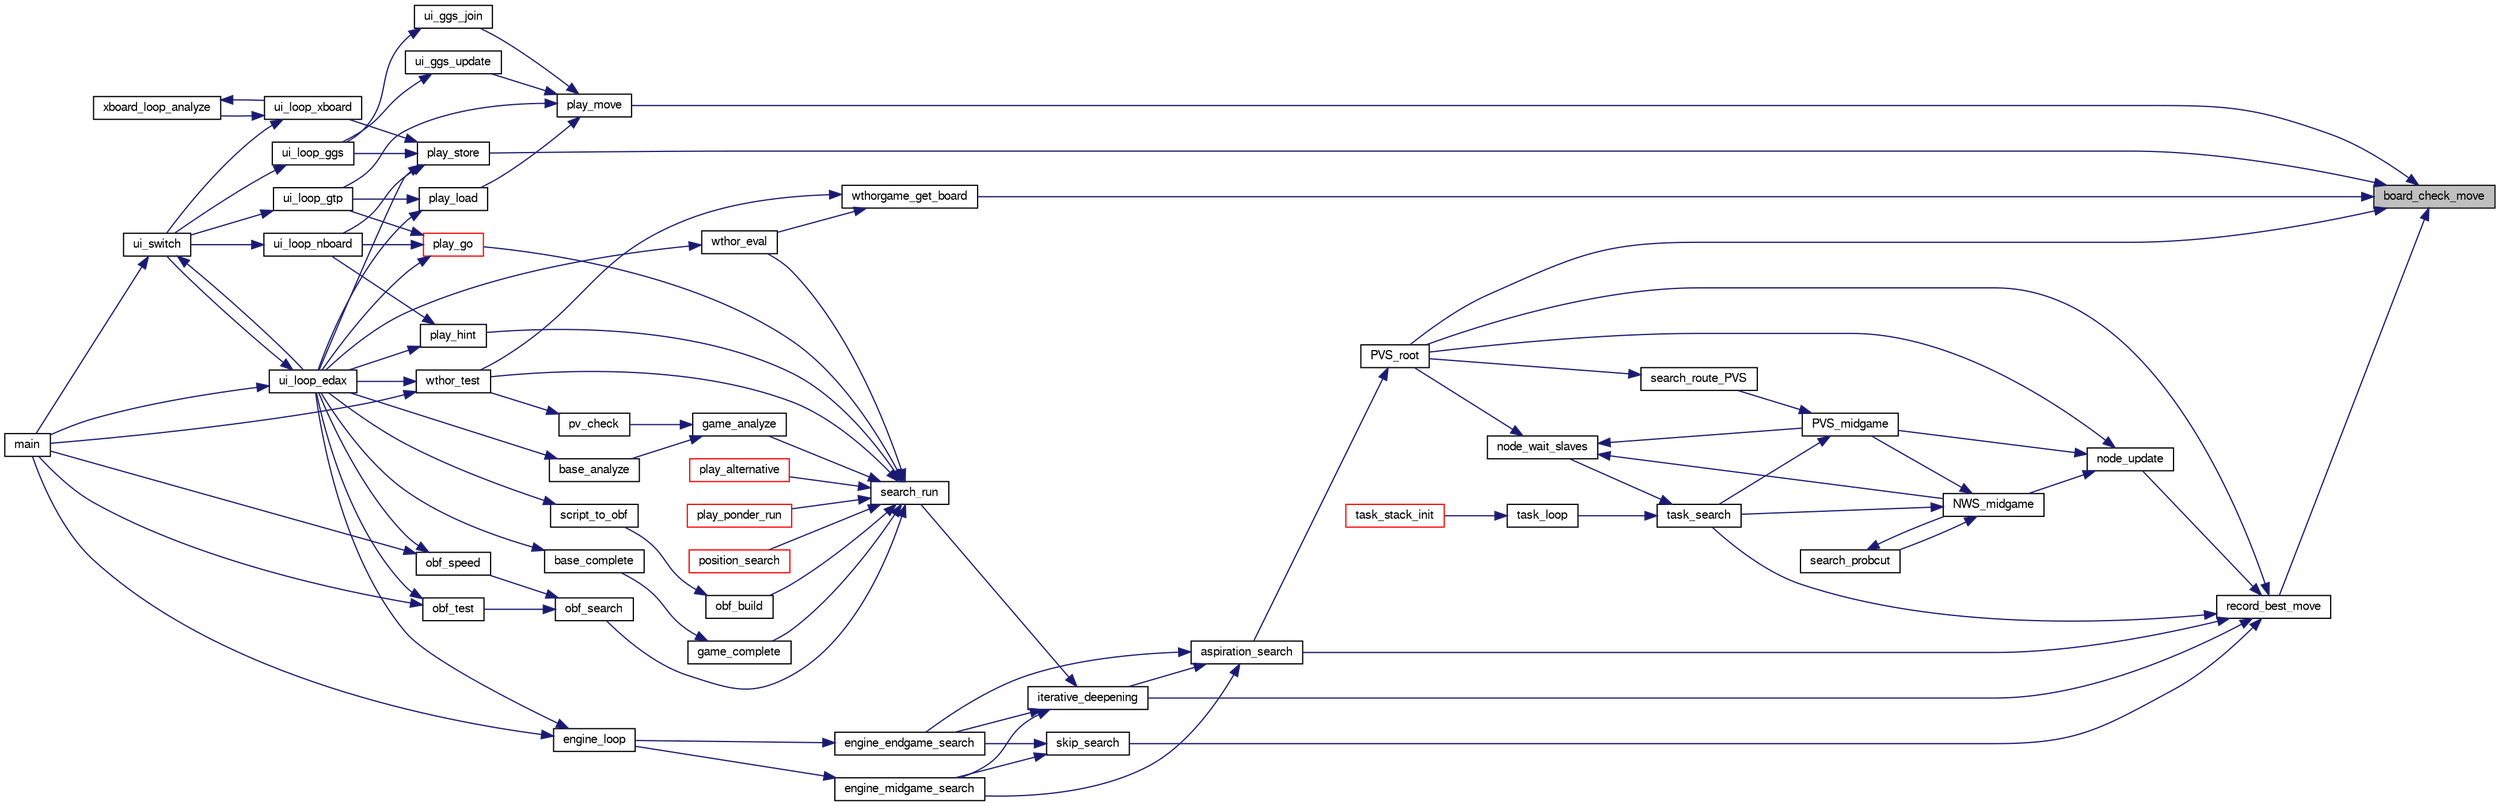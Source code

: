digraph "board_check_move"
{
 // LATEX_PDF_SIZE
  bgcolor="transparent";
  edge [fontname="FreeSans",fontsize="10",labelfontname="FreeSans",labelfontsize="10"];
  node [fontname="FreeSans",fontsize="10",shape=record];
  rankdir="RL";
  Node1 [label="board_check_move",height=0.2,width=0.4,color="black", fillcolor="grey75", style="filled", fontcolor="black",tooltip="Check if a move is legal."];
  Node1 -> Node2 [dir="back",color="midnightblue",fontsize="10",style="solid",fontname="FreeSans"];
  Node2 [label="play_move",height=0.2,width=0.4,color="black",URL="$play_8c.html#a556fbc788431e00c9f7b01722a78a2ff",tooltip="Play a move."];
  Node2 -> Node3 [dir="back",color="midnightblue",fontsize="10",style="solid",fontname="FreeSans"];
  Node3 [label="play_load",height=0.2,width=0.4,color="black",URL="$play_8c.html#acf0b03291dd4c87244683bf8f3c753a5",tooltip="Load a saved game."];
  Node3 -> Node4 [dir="back",color="midnightblue",fontsize="10",style="solid",fontname="FreeSans"];
  Node4 [label="ui_loop_edax",height=0.2,width=0.4,color="black",URL="$edax_8c.html#a2354b96c7688bae32bedb6203d672f50",tooltip="Loop event."];
  Node4 -> Node5 [dir="back",color="midnightblue",fontsize="10",style="solid",fontname="FreeSans"];
  Node5 [label="main",height=0.2,width=0.4,color="black",URL="$main_8c.html#a3c04138a5bfe5d72780bb7e82a18e627",tooltip="edax main function."];
  Node4 -> Node6 [dir="back",color="midnightblue",fontsize="10",style="solid",fontname="FreeSans"];
  Node6 [label="ui_switch",height=0.2,width=0.4,color="black",URL="$ui_8c.html#a4234d6b0fd690186ef0ec2fc2eba2d4d",tooltip="Switch between different User Interface."];
  Node6 -> Node5 [dir="back",color="midnightblue",fontsize="10",style="solid",fontname="FreeSans"];
  Node6 -> Node4 [dir="back",color="midnightblue",fontsize="10",style="solid",fontname="FreeSans"];
  Node3 -> Node7 [dir="back",color="midnightblue",fontsize="10",style="solid",fontname="FreeSans"];
  Node7 [label="ui_loop_gtp",height=0.2,width=0.4,color="black",URL="$gtp_8c.html#aa036470059be60da73acd63418093e1e",tooltip="Loop event."];
  Node7 -> Node6 [dir="back",color="midnightblue",fontsize="10",style="solid",fontname="FreeSans"];
  Node2 -> Node8 [dir="back",color="midnightblue",fontsize="10",style="solid",fontname="FreeSans"];
  Node8 [label="ui_ggs_join",height=0.2,width=0.4,color="black",URL="$ggs_8c.html#afc8b9c7d5dd5c68bdabac6790ff83aff",tooltip="ui_ggs_join"];
  Node8 -> Node9 [dir="back",color="midnightblue",fontsize="10",style="solid",fontname="FreeSans"];
  Node9 [label="ui_loop_ggs",height=0.2,width=0.4,color="black",URL="$ggs_8c.html#a245d5c8f964506584b8d505c7305eb94",tooltip="ui_loop_ggs"];
  Node9 -> Node6 [dir="back",color="midnightblue",fontsize="10",style="solid",fontname="FreeSans"];
  Node2 -> Node10 [dir="back",color="midnightblue",fontsize="10",style="solid",fontname="FreeSans"];
  Node10 [label="ui_ggs_update",height=0.2,width=0.4,color="black",URL="$ggs_8c.html#add208abcf5430b768477f3ea02a2b139",tooltip="ui_ggs_update"];
  Node10 -> Node9 [dir="back",color="midnightblue",fontsize="10",style="solid",fontname="FreeSans"];
  Node2 -> Node7 [dir="back",color="midnightblue",fontsize="10",style="solid",fontname="FreeSans"];
  Node1 -> Node11 [dir="back",color="midnightblue",fontsize="10",style="solid",fontname="FreeSans"];
  Node11 [label="play_store",height=0.2,width=0.4,color="black",URL="$play_8c.html#a050579c3f94a2d5990bc186369ad7980",tooltip="store the game into the opening book"];
  Node11 -> Node4 [dir="back",color="midnightblue",fontsize="10",style="solid",fontname="FreeSans"];
  Node11 -> Node9 [dir="back",color="midnightblue",fontsize="10",style="solid",fontname="FreeSans"];
  Node11 -> Node12 [dir="back",color="midnightblue",fontsize="10",style="solid",fontname="FreeSans"];
  Node12 [label="ui_loop_nboard",height=0.2,width=0.4,color="black",URL="$nboard_8c.html#a13ec69450a157e8cbf526b11d1a27be6",tooltip="Loop event."];
  Node12 -> Node6 [dir="back",color="midnightblue",fontsize="10",style="solid",fontname="FreeSans"];
  Node11 -> Node13 [dir="back",color="midnightblue",fontsize="10",style="solid",fontname="FreeSans"];
  Node13 [label="ui_loop_xboard",height=0.2,width=0.4,color="black",URL="$ui_8h.html#af80ec70d3d08eb4c17c84d3997aaba0f",tooltip="Loop event."];
  Node13 -> Node6 [dir="back",color="midnightblue",fontsize="10",style="solid",fontname="FreeSans"];
  Node13 -> Node14 [dir="back",color="midnightblue",fontsize="10",style="solid",fontname="FreeSans"];
  Node14 [label="xboard_loop_analyze",height=0.2,width=0.4,color="black",URL="$xboard_8c.html#a6ec4f7e4a6e59e32b5eb95b566f098c8",tooltip="Analyze."];
  Node14 -> Node13 [dir="back",color="midnightblue",fontsize="10",style="solid",fontname="FreeSans"];
  Node1 -> Node15 [dir="back",color="midnightblue",fontsize="10",style="solid",fontname="FreeSans"];
  Node15 [label="PVS_root",height=0.2,width=0.4,color="black",URL="$root_8c.html#a1367650ce57b9632f862da187074edb7",tooltip="Principal Variation Search algorithm at the root of the tree."];
  Node15 -> Node16 [dir="back",color="midnightblue",fontsize="10",style="solid",fontname="FreeSans"];
  Node16 [label="aspiration_search",height=0.2,width=0.4,color="black",URL="$root_8c.html#ad7e7acc5e26be0248b45eff34678ee3b",tooltip="Aspiration window."];
  Node16 -> Node17 [dir="back",color="midnightblue",fontsize="10",style="solid",fontname="FreeSans"];
  Node17 [label="engine_endgame_search",height=0.2,width=0.4,color="black",URL="$cassio_8c.html#a59118e647ced4f05560b431b30ad73b9",tooltip="Endgame search."];
  Node17 -> Node18 [dir="back",color="midnightblue",fontsize="10",style="solid",fontname="FreeSans"];
  Node18 [label="engine_loop",height=0.2,width=0.4,color="black",URL="$cassio_8c.html#a3c5b977358cdb105de103ac2c2829f01",tooltip="Loop event."];
  Node18 -> Node5 [dir="back",color="midnightblue",fontsize="10",style="solid",fontname="FreeSans"];
  Node18 -> Node4 [dir="back",color="midnightblue",fontsize="10",style="solid",fontname="FreeSans"];
  Node16 -> Node19 [dir="back",color="midnightblue",fontsize="10",style="solid",fontname="FreeSans"];
  Node19 [label="engine_midgame_search",height=0.2,width=0.4,color="black",URL="$cassio_8c.html#a71ebe2bfb187238a48c94edd82cb3024",tooltip="Midgame search."];
  Node19 -> Node18 [dir="back",color="midnightblue",fontsize="10",style="solid",fontname="FreeSans"];
  Node16 -> Node20 [dir="back",color="midnightblue",fontsize="10",style="solid",fontname="FreeSans"];
  Node20 [label="iterative_deepening",height=0.2,width=0.4,color="black",URL="$root_8c.html#a0e77250a21e5f5d70917a5356c22f5f3",tooltip="Iterative deepening."];
  Node20 -> Node17 [dir="back",color="midnightblue",fontsize="10",style="solid",fontname="FreeSans"];
  Node20 -> Node19 [dir="back",color="midnightblue",fontsize="10",style="solid",fontname="FreeSans"];
  Node20 -> Node21 [dir="back",color="midnightblue",fontsize="10",style="solid",fontname="FreeSans"];
  Node21 [label="search_run",height=0.2,width=0.4,color="black",URL="$root_8c.html#ae8b727693fc7a90e504bd8abec158c84",tooltip="Search the bestmove of a given board."];
  Node21 -> Node22 [dir="back",color="midnightblue",fontsize="10",style="solid",fontname="FreeSans"];
  Node22 [label="game_analyze",height=0.2,width=0.4,color="black",URL="$game_8c.html#a17775ff0efa3d8592bed935dedb31a45",tooltip="Analyze an endgame."];
  Node22 -> Node23 [dir="back",color="midnightblue",fontsize="10",style="solid",fontname="FreeSans"];
  Node23 [label="base_analyze",height=0.2,width=0.4,color="black",URL="$base_8c.html#a130adf3915feeb8dd21edd8c715c220f",tooltip="Base analysis."];
  Node23 -> Node4 [dir="back",color="midnightblue",fontsize="10",style="solid",fontname="FreeSans"];
  Node22 -> Node24 [dir="back",color="midnightblue",fontsize="10",style="solid",fontname="FreeSans"];
  Node24 [label="pv_check",height=0.2,width=0.4,color="black",URL="$base_8c.html#ae5fd96b2c5fc0853715832158d172eb0",tooltip="Verify that a PV does not contain errors."];
  Node24 -> Node25 [dir="back",color="midnightblue",fontsize="10",style="solid",fontname="FreeSans"];
  Node25 [label="wthor_test",height=0.2,width=0.4,color="black",URL="$base_8c.html#acd4aaf9717e79148da6c763b1c022016",tooltip="Test Search with a wthor base."];
  Node25 -> Node5 [dir="back",color="midnightblue",fontsize="10",style="solid",fontname="FreeSans"];
  Node25 -> Node4 [dir="back",color="midnightblue",fontsize="10",style="solid",fontname="FreeSans"];
  Node21 -> Node26 [dir="back",color="midnightblue",fontsize="10",style="solid",fontname="FreeSans"];
  Node26 [label="game_complete",height=0.2,width=0.4,color="black",URL="$game_8c.html#a2478745958cb21430866a4ea503274df",tooltip="Terminate an unfinished game."];
  Node26 -> Node27 [dir="back",color="midnightblue",fontsize="10",style="solid",fontname="FreeSans"];
  Node27 [label="base_complete",height=0.2,width=0.4,color="black",URL="$base_8c.html#a2aaa6c7fc6111edcd85b623bcd217180",tooltip="Base analysis."];
  Node27 -> Node4 [dir="back",color="midnightblue",fontsize="10",style="solid",fontname="FreeSans"];
  Node21 -> Node28 [dir="back",color="midnightblue",fontsize="10",style="solid",fontname="FreeSans"];
  Node28 [label="obf_build",height=0.2,width=0.4,color="black",URL="$obftest_8c.html#a6ed0f135c4cf4021e18eb1a965a72bfa",tooltip="Build an OBF structure."];
  Node28 -> Node29 [dir="back",color="midnightblue",fontsize="10",style="solid",fontname="FreeSans"];
  Node29 [label="script_to_obf",height=0.2,width=0.4,color="black",URL="$obftest_8c.html#ad1bc6f7d32d2b1775f5e91f2d2e0f8b8",tooltip="Build an OBF file from a Script file."];
  Node29 -> Node4 [dir="back",color="midnightblue",fontsize="10",style="solid",fontname="FreeSans"];
  Node21 -> Node30 [dir="back",color="midnightblue",fontsize="10",style="solid",fontname="FreeSans"];
  Node30 [label="obf_search",height=0.2,width=0.4,color="black",URL="$obftest_8c.html#ab9783a5ca8dc9d2b69ed9ae61945bbfb",tooltip="Analyze an OBF structure."];
  Node30 -> Node31 [dir="back",color="midnightblue",fontsize="10",style="solid",fontname="FreeSans"];
  Node31 [label="obf_speed",height=0.2,width=0.4,color="black",URL="$obftest_8c.html#a07fd9cdb993c22a9de285e054331e4e4",tooltip="Test edax speed by running for at least 1 minutes on problems deeper and deeper."];
  Node31 -> Node5 [dir="back",color="midnightblue",fontsize="10",style="solid",fontname="FreeSans"];
  Node31 -> Node4 [dir="back",color="midnightblue",fontsize="10",style="solid",fontname="FreeSans"];
  Node30 -> Node32 [dir="back",color="midnightblue",fontsize="10",style="solid",fontname="FreeSans"];
  Node32 [label="obf_test",height=0.2,width=0.4,color="black",URL="$obftest_8c.html#af8974909ba686b74a0620bdcc7ef5f81",tooltip="Test an OBF file."];
  Node32 -> Node5 [dir="back",color="midnightblue",fontsize="10",style="solid",fontname="FreeSans"];
  Node32 -> Node4 [dir="back",color="midnightblue",fontsize="10",style="solid",fontname="FreeSans"];
  Node21 -> Node33 [dir="back",color="midnightblue",fontsize="10",style="solid",fontname="FreeSans"];
  Node33 [label="play_alternative",height=0.2,width=0.4,color="red",URL="$play_8c.html#ab220e1e3acf69015cd2e2b32abbdbaae",tooltip="Seek for the best alternative move."];
  Node21 -> Node35 [dir="back",color="midnightblue",fontsize="10",style="solid",fontname="FreeSans"];
  Node35 [label="play_go",height=0.2,width=0.4,color="red",URL="$play_8c.html#aeba64a0b6660a04cff93da447da3f746",tooltip="Start thinking."];
  Node35 -> Node4 [dir="back",color="midnightblue",fontsize="10",style="solid",fontname="FreeSans"];
  Node35 -> Node7 [dir="back",color="midnightblue",fontsize="10",style="solid",fontname="FreeSans"];
  Node35 -> Node12 [dir="back",color="midnightblue",fontsize="10",style="solid",fontname="FreeSans"];
  Node21 -> Node38 [dir="back",color="midnightblue",fontsize="10",style="solid",fontname="FreeSans"];
  Node38 [label="play_hint",height=0.2,width=0.4,color="black",URL="$play_8c.html#a331a1824215c3c7be0241fe0e2d4da57",tooltip="Start thinking."];
  Node38 -> Node4 [dir="back",color="midnightblue",fontsize="10",style="solid",fontname="FreeSans"];
  Node38 -> Node12 [dir="back",color="midnightblue",fontsize="10",style="solid",fontname="FreeSans"];
  Node21 -> Node39 [dir="back",color="midnightblue",fontsize="10",style="solid",fontname="FreeSans"];
  Node39 [label="play_ponder_run",height=0.2,width=0.4,color="red",URL="$play_8c.html#a6a826d8e8634b46e269daeed05de785c",tooltip="do ponderation."];
  Node21 -> Node43 [dir="back",color="midnightblue",fontsize="10",style="solid",fontname="FreeSans"];
  Node43 [label="position_search",height=0.2,width=0.4,color="red",URL="$book_8c.html#ad3b2686173649c214c8349e5e3da0aca",tooltip="Evaluate a position."];
  Node21 -> Node67 [dir="back",color="midnightblue",fontsize="10",style="solid",fontname="FreeSans"];
  Node67 [label="wthor_eval",height=0.2,width=0.4,color="black",URL="$base_8c.html#a86b72b1d7f3ee47ec62cbb618546ec70",tooltip="Test Eval with a wthor base."];
  Node67 -> Node4 [dir="back",color="midnightblue",fontsize="10",style="solid",fontname="FreeSans"];
  Node21 -> Node25 [dir="back",color="midnightblue",fontsize="10",style="solid",fontname="FreeSans"];
  Node1 -> Node68 [dir="back",color="midnightblue",fontsize="10",style="solid",fontname="FreeSans"];
  Node68 [label="record_best_move",height=0.2,width=0.4,color="black",URL="$root_8c.html#ae557ecf41efe8b033969349603c765e2",tooltip="Record best move."];
  Node68 -> Node16 [dir="back",color="midnightblue",fontsize="10",style="solid",fontname="FreeSans"];
  Node68 -> Node20 [dir="back",color="midnightblue",fontsize="10",style="solid",fontname="FreeSans"];
  Node68 -> Node69 [dir="back",color="midnightblue",fontsize="10",style="solid",fontname="FreeSans"];
  Node69 [label="node_update",height=0.2,width=0.4,color="black",URL="$ybwc_8c.html#aaa3720f7191596fadf637ee6fddc8666",tooltip="Update a node."];
  Node69 -> Node70 [dir="back",color="midnightblue",fontsize="10",style="solid",fontname="FreeSans"];
  Node70 [label="NWS_midgame",height=0.2,width=0.4,color="black",URL="$midgame_8c.html#a124e89d53abb00ee28a9f3135b5682dc",tooltip="Evaluate a midgame position with a Null Window Search algorithm."];
  Node70 -> Node71 [dir="back",color="midnightblue",fontsize="10",style="solid",fontname="FreeSans"];
  Node71 [label="PVS_midgame",height=0.2,width=0.4,color="black",URL="$midgame_8c.html#a356424012da8237d13afb64450c0fb33",tooltip="Evaluate a position with a deep Principal Variation Search algorithm."];
  Node71 -> Node72 [dir="back",color="midnightblue",fontsize="10",style="solid",fontname="FreeSans"];
  Node72 [label="search_route_PVS",height=0.2,width=0.4,color="black",URL="$root_8c.html#ab2e5830644a88819b823d90fd9878d4d",tooltip="Reroute the PVS between midgame,endgame or terminal PVS."];
  Node72 -> Node15 [dir="back",color="midnightblue",fontsize="10",style="solid",fontname="FreeSans"];
  Node71 -> Node73 [dir="back",color="midnightblue",fontsize="10",style="solid",fontname="FreeSans"];
  Node73 [label="task_search",height=0.2,width=0.4,color="black",URL="$ybwc_8c.html#aaa4fc1461e78cd5569318f9e19399e50",tooltip="A parallel search within a Task structure."];
  Node73 -> Node74 [dir="back",color="midnightblue",fontsize="10",style="solid",fontname="FreeSans"];
  Node74 [label="node_wait_slaves",height=0.2,width=0.4,color="black",URL="$ybwc_8c.html#a6cab65bf7dade2f8653a2e3276b89c78",tooltip="Wait for slaves termination."];
  Node74 -> Node70 [dir="back",color="midnightblue",fontsize="10",style="solid",fontname="FreeSans"];
  Node74 -> Node71 [dir="back",color="midnightblue",fontsize="10",style="solid",fontname="FreeSans"];
  Node74 -> Node15 [dir="back",color="midnightblue",fontsize="10",style="solid",fontname="FreeSans"];
  Node73 -> Node75 [dir="back",color="midnightblue",fontsize="10",style="solid",fontname="FreeSans"];
  Node75 [label="task_loop",height=0.2,width=0.4,color="black",URL="$ybwc_8c.html#a6b16943d9461c507b37a3228768e840d",tooltip="The main loop runned by a task."];
  Node75 -> Node76 [dir="back",color="midnightblue",fontsize="10",style="solid",fontname="FreeSans"];
  Node76 [label="task_stack_init",height=0.2,width=0.4,color="red",URL="$ybwc_8c.html#a9cb14f779a1d8a9e62b7f7acdbd0eebe",tooltip="Initialize the stack of tasks."];
  Node70 -> Node83 [dir="back",color="midnightblue",fontsize="10",style="solid",fontname="FreeSans"];
  Node83 [label="search_probcut",height=0.2,width=0.4,color="black",URL="$midgame_8c.html#a232fed82bb28cdcc18d59d1cfecab0f1",tooltip="Probcut."];
  Node83 -> Node70 [dir="back",color="midnightblue",fontsize="10",style="solid",fontname="FreeSans"];
  Node70 -> Node73 [dir="back",color="midnightblue",fontsize="10",style="solid",fontname="FreeSans"];
  Node69 -> Node71 [dir="back",color="midnightblue",fontsize="10",style="solid",fontname="FreeSans"];
  Node69 -> Node15 [dir="back",color="midnightblue",fontsize="10",style="solid",fontname="FreeSans"];
  Node68 -> Node15 [dir="back",color="midnightblue",fontsize="10",style="solid",fontname="FreeSans"];
  Node68 -> Node84 [dir="back",color="midnightblue",fontsize="10",style="solid",fontname="FreeSans"];
  Node84 [label="skip_search",height=0.2,width=0.4,color="black",URL="$cassio_8c.html#a9d4678777a6a7d2828934b2c8f0dc182",tooltip="Check if a search has already been done here."];
  Node84 -> Node17 [dir="back",color="midnightblue",fontsize="10",style="solid",fontname="FreeSans"];
  Node84 -> Node19 [dir="back",color="midnightblue",fontsize="10",style="solid",fontname="FreeSans"];
  Node68 -> Node73 [dir="back",color="midnightblue",fontsize="10",style="solid",fontname="FreeSans"];
  Node1 -> Node85 [dir="back",color="midnightblue",fontsize="10",style="solid",fontname="FreeSans"];
  Node85 [label="wthorgame_get_board",height=0.2,width=0.4,color="black",URL="$base_8c.html#aba6e536d7bdd74d06cd2113ba6c56f02",tooltip="Get a position from a Wthor game."];
  Node85 -> Node67 [dir="back",color="midnightblue",fontsize="10",style="solid",fontname="FreeSans"];
  Node85 -> Node25 [dir="back",color="midnightblue",fontsize="10",style="solid",fontname="FreeSans"];
}
